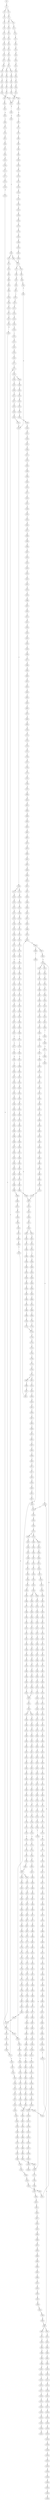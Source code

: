 strict digraph  {
	S0 -> S1 [ label = C ];
	S1 -> S2 [ label = C ];
	S1 -> S3 [ label = T ];
	S2 -> S4 [ label = G ];
	S3 -> S5 [ label = G ];
	S4 -> S6 [ label = G ];
	S5 -> S7 [ label = G ];
	S5 -> S8 [ label = C ];
	S6 -> S9 [ label = C ];
	S7 -> S10 [ label = C ];
	S8 -> S11 [ label = C ];
	S9 -> S12 [ label = C ];
	S10 -> S13 [ label = C ];
	S11 -> S14 [ label = C ];
	S12 -> S15 [ label = C ];
	S13 -> S16 [ label = C ];
	S14 -> S17 [ label = T ];
	S15 -> S18 [ label = A ];
	S16 -> S19 [ label = A ];
	S17 -> S20 [ label = A ];
	S18 -> S21 [ label = G ];
	S19 -> S22 [ label = G ];
	S20 -> S23 [ label = G ];
	S21 -> S24 [ label = T ];
	S22 -> S25 [ label = G ];
	S23 -> S26 [ label = G ];
	S24 -> S27 [ label = T ];
	S25 -> S28 [ label = T ];
	S26 -> S29 [ label = T ];
	S27 -> S30 [ label = G ];
	S28 -> S31 [ label = G ];
	S29 -> S32 [ label = G ];
	S30 -> S33 [ label = T ];
	S31 -> S34 [ label = C ];
	S31 -> S35 [ label = G ];
	S32 -> S36 [ label = T ];
	S33 -> S37 [ label = G ];
	S34 -> S38 [ label = G ];
	S35 -> S39 [ label = G ];
	S36 -> S40 [ label = G ];
	S37 -> S41 [ label = C ];
	S38 -> S42 [ label = C ];
	S39 -> S43 [ label = C ];
	S40 -> S44 [ label = C ];
	S41 -> S45 [ label = G ];
	S42 -> S46 [ label = G ];
	S43 -> S47 [ label = T ];
	S44 -> S48 [ label = G ];
	S45 -> S49 [ label = T ];
	S46 -> S50 [ label = T ];
	S47 -> S51 [ label = T ];
	S48 -> S52 [ label = T ];
	S49 -> S53 [ label = C ];
	S50 -> S54 [ label = C ];
	S51 -> S55 [ label = C ];
	S52 -> S56 [ label = C ];
	S53 -> S57 [ label = G ];
	S54 -> S58 [ label = G ];
	S55 -> S59 [ label = G ];
	S56 -> S57 [ label = G ];
	S57 -> S60 [ label = A ];
	S58 -> S61 [ label = T ];
	S59 -> S62 [ label = A ];
	S60 -> S63 [ label = A ];
	S61 -> S64 [ label = G ];
	S62 -> S65 [ label = A ];
	S63 -> S66 [ label = C ];
	S64 -> S67 [ label = C ];
	S65 -> S68 [ label = C ];
	S66 -> S69 [ label = C ];
	S66 -> S70 [ label = A ];
	S67 -> S71 [ label = A ];
	S68 -> S72 [ label = A ];
	S69 -> S73 [ label = T ];
	S70 -> S74 [ label = C ];
	S71 -> S75 [ label = T ];
	S72 -> S76 [ label = C ];
	S73 -> S77 [ label = T ];
	S73 -> S78 [ label = G ];
	S74 -> S79 [ label = C ];
	S75 -> S80 [ label = C ];
	S76 -> S81 [ label = G ];
	S77 -> S82 [ label = C ];
	S78 -> S83 [ label = T ];
	S79 -> S84 [ label = C ];
	S80 -> S85 [ label = C ];
	S81 -> S86 [ label = C ];
	S82 -> S87 [ label = G ];
	S83 -> S88 [ label = C ];
	S84 -> S89 [ label = G ];
	S85 -> S90 [ label = G ];
	S86 -> S91 [ label = G ];
	S87 -> S92 [ label = T ];
	S88 -> S93 [ label = G ];
	S89 -> S94 [ label = T ];
	S90 -> S95 [ label = C ];
	S91 -> S96 [ label = C ];
	S92 -> S97 [ label = A ];
	S93 -> S98 [ label = C ];
	S94 -> S99 [ label = A ];
	S95 -> S100 [ label = A ];
	S96 -> S101 [ label = A ];
	S97 -> S102 [ label = C ];
	S98 -> S103 [ label = G ];
	S99 -> S104 [ label = C ];
	S100 -> S105 [ label = C ];
	S101 -> S106 [ label = C ];
	S102 -> S107 [ label = T ];
	S103 -> S108 [ label = C ];
	S104 -> S109 [ label = G ];
	S105 -> S110 [ label = G ];
	S106 -> S111 [ label = G ];
	S107 -> S112 [ label = T ];
	S108 -> S113 [ label = G ];
	S108 -> S114 [ label = A ];
	S109 -> S115 [ label = T ];
	S110 -> S116 [ label = T ];
	S111 -> S117 [ label = T ];
	S112 -> S118 [ label = C ];
	S113 -> S119 [ label = A ];
	S114 -> S120 [ label = A ];
	S115 -> S121 [ label = C ];
	S116 -> S122 [ label = C ];
	S117 -> S123 [ label = C ];
	S118 -> S124 [ label = A ];
	S119 -> S125 [ label = G ];
	S120 -> S126 [ label = C ];
	S121 -> S127 [ label = C ];
	S122 -> S128 [ label = G ];
	S123 -> S129 [ label = C ];
	S124 -> S130 [ label = A ];
	S125 -> S131 [ label = C ];
	S126 -> S132 [ label = C ];
	S127 -> S133 [ label = A ];
	S128 -> S134 [ label = A ];
	S129 -> S135 [ label = A ];
	S130 -> S136 [ label = G ];
	S131 -> S137 [ label = A ];
	S132 -> S138 [ label = C ];
	S133 -> S139 [ label = G ];
	S134 -> S140 [ label = G ];
	S135 -> S141 [ label = G ];
	S136 -> S142 [ label = C ];
	S137 -> S143 [ label = G ];
	S138 -> S144 [ label = G ];
	S139 -> S145 [ label = C ];
	S140 -> S146 [ label = C ];
	S141 -> S145 [ label = C ];
	S142 -> S147 [ label = G ];
	S143 -> S148 [ label = T ];
	S144 -> S149 [ label = T ];
	S145 -> S150 [ label = T ];
	S145 -> S151 [ label = G ];
	S146 -> S152 [ label = G ];
	S147 -> S153 [ label = A ];
	S148 -> S154 [ label = G ];
	S149 -> S155 [ label = A ];
	S150 -> S156 [ label = T ];
	S151 -> S157 [ label = A ];
	S152 -> S158 [ label = A ];
	S153 -> S159 [ label = G ];
	S154 -> S160 [ label = C ];
	S155 -> S161 [ label = C ];
	S156 -> S162 [ label = C ];
	S157 -> S163 [ label = G ];
	S158 -> S164 [ label = G ];
	S159 -> S165 [ label = T ];
	S160 -> S166 [ label = A ];
	S161 -> S167 [ label = A ];
	S162 -> S168 [ label = A ];
	S163 -> S169 [ label = T ];
	S164 -> S170 [ label = T ];
	S165 -> S171 [ label = C ];
	S166 -> S172 [ label = A ];
	S167 -> S173 [ label = G ];
	S168 -> S174 [ label = C ];
	S169 -> S175 [ label = C ];
	S170 -> S176 [ label = C ];
	S171 -> S177 [ label = C ];
	S172 -> S178 [ label = C ];
	S173 -> S179 [ label = C ];
	S174 -> S180 [ label = G ];
	S175 -> S177 [ label = C ];
	S175 -> S181 [ label = T ];
	S176 -> S182 [ label = G ];
	S177 -> S183 [ label = C ];
	S178 -> S184 [ label = A ];
	S179 -> S185 [ label = A ];
	S180 -> S186 [ label = C ];
	S181 -> S187 [ label = C ];
	S182 -> S188 [ label = A ];
	S183 -> S189 [ label = T ];
	S183 -> S190 [ label = G ];
	S184 -> S191 [ label = G ];
	S185 -> S192 [ label = G ];
	S186 -> S193 [ label = C ];
	S187 -> S194 [ label = G ];
	S188 -> S195 [ label = A ];
	S189 -> S196 [ label = C ];
	S190 -> S197 [ label = C ];
	S191 -> S198 [ label = C ];
	S192 -> S199 [ label = G ];
	S193 -> S200 [ label = C ];
	S194 -> S201 [ label = T ];
	S195 -> S202 [ label = C ];
	S196 -> S203 [ label = C ];
	S197 -> S204 [ label = C ];
	S198 -> S205 [ label = T ];
	S199 -> S206 [ label = T ];
	S200 -> S207 [ label = T ];
	S201 -> S208 [ label = C ];
	S202 -> S209 [ label = C ];
	S203 -> S210 [ label = G ];
	S204 -> S211 [ label = T ];
	S205 -> S212 [ label = A ];
	S206 -> S213 [ label = G ];
	S207 -> S214 [ label = T ];
	S208 -> S215 [ label = T ];
	S209 -> S73 [ label = T ];
	S210 -> S216 [ label = G ];
	S211 -> S217 [ label = G ];
	S212 -> S218 [ label = C ];
	S213 -> S219 [ label = C ];
	S214 -> S220 [ label = C ];
	S215 -> S221 [ label = G ];
	S216 -> S222 [ label = T ];
	S217 -> S223 [ label = T ];
	S218 -> S224 [ label = G ];
	S219 -> S225 [ label = A ];
	S220 -> S226 [ label = A ];
	S221 -> S227 [ label = T ];
	S222 -> S228 [ label = C ];
	S223 -> S229 [ label = C ];
	S224 -> S230 [ label = A ];
	S225 -> S231 [ label = C ];
	S226 -> S232 [ label = T ];
	S227 -> S233 [ label = T ];
	S228 -> S234 [ label = T ];
	S229 -> S235 [ label = G ];
	S230 -> S236 [ label = G ];
	S231 -> S237 [ label = G ];
	S232 -> S238 [ label = C ];
	S233 -> S239 [ label = C ];
	S234 -> S240 [ label = G ];
	S235 -> S241 [ label = C ];
	S236 -> S242 [ label = A ];
	S237 -> S243 [ label = C ];
	S238 -> S244 [ label = C ];
	S239 -> S245 [ label = C ];
	S240 -> S246 [ label = G ];
	S241 -> S103 [ label = G ];
	S242 -> S247 [ label = A ];
	S243 -> S248 [ label = G ];
	S244 -> S249 [ label = A ];
	S245 -> S250 [ label = G ];
	S246 -> S251 [ label = A ];
	S247 -> S252 [ label = C ];
	S248 -> S253 [ label = G ];
	S249 -> S254 [ label = G ];
	S250 -> S255 [ label = T ];
	S251 -> S256 [ label = G ];
	S252 -> S257 [ label = T ];
	S253 -> S258 [ label = T ];
	S254 -> S259 [ label = A ];
	S255 -> S260 [ label = G ];
	S256 -> S261 [ label = G ];
	S257 -> S262 [ label = G ];
	S258 -> S263 [ label = G ];
	S259 -> S264 [ label = A ];
	S260 -> S265 [ label = G ];
	S261 -> S266 [ label = G ];
	S262 -> S267 [ label = G ];
	S263 -> S268 [ label = C ];
	S264 -> S269 [ label = C ];
	S265 -> S270 [ label = C ];
	S266 -> S271 [ label = T ];
	S267 -> S272 [ label = C ];
	S268 -> S273 [ label = C ];
	S269 -> S274 [ label = C ];
	S270 -> S275 [ label = C ];
	S271 -> S276 [ label = G ];
	S272 -> S277 [ label = G ];
	S273 -> S278 [ label = G ];
	S274 -> S279 [ label = A ];
	S274 -> S280 [ label = G ];
	S275 -> S281 [ label = C ];
	S276 -> S282 [ label = T ];
	S277 -> S283 [ label = C ];
	S278 -> S284 [ label = C ];
	S279 -> S285 [ label = G ];
	S279 -> S286 [ label = C ];
	S280 -> S287 [ label = G ];
	S281 -> S288 [ label = G ];
	S282 -> S289 [ label = T ];
	S283 -> S290 [ label = A ];
	S284 -> S291 [ label = A ];
	S285 -> S292 [ label = A ];
	S286 -> S293 [ label = C ];
	S287 -> S294 [ label = A ];
	S288 -> S295 [ label = T ];
	S289 -> S296 [ label = C ];
	S290 -> S297 [ label = G ];
	S291 -> S298 [ label = A ];
	S292 -> S299 [ label = C ];
	S293 -> S300 [ label = A ];
	S294 -> S301 [ label = C ];
	S295 -> S302 [ label = C ];
	S296 -> S303 [ label = C ];
	S297 -> S304 [ label = C ];
	S298 -> S305 [ label = C ];
	S299 -> S306 [ label = T ];
	S300 -> S307 [ label = C ];
	S301 -> S308 [ label = G ];
	S302 -> S309 [ label = C ];
	S303 -> S310 [ label = A ];
	S304 -> S311 [ label = G ];
	S305 -> S312 [ label = C ];
	S306 -> S313 [ label = C ];
	S307 -> S314 [ label = C ];
	S308 -> S315 [ label = C ];
	S309 -> S316 [ label = A ];
	S310 -> S317 [ label = G ];
	S311 -> S318 [ label = G ];
	S312 -> S319 [ label = A ];
	S313 -> S320 [ label = C ];
	S314 -> S321 [ label = C ];
	S315 -> S322 [ label = C ];
	S316 -> S323 [ label = G ];
	S317 -> S324 [ label = C ];
	S318 -> S325 [ label = G ];
	S319 -> S326 [ label = G ];
	S320 -> S327 [ label = C ];
	S321 -> S328 [ label = C ];
	S322 -> S329 [ label = C ];
	S323 -> S330 [ label = T ];
	S324 -> S331 [ label = A ];
	S325 -> S332 [ label = T ];
	S326 -> S333 [ label = T ];
	S327 -> S334 [ label = A ];
	S328 -> S335 [ label = T ];
	S329 -> S336 [ label = A ];
	S330 -> S337 [ label = A ];
	S331 -> S338 [ label = G ];
	S332 -> S339 [ label = G ];
	S333 -> S340 [ label = C ];
	S334 -> S341 [ label = T ];
	S335 -> S342 [ label = T ];
	S336 -> S343 [ label = T ];
	S337 -> S344 [ label = G ];
	S338 -> S345 [ label = A ];
	S339 -> S346 [ label = C ];
	S340 -> S347 [ label = G ];
	S341 -> S348 [ label = C ];
	S342 -> S349 [ label = C ];
	S343 -> S350 [ label = C ];
	S344 -> S351 [ label = G ];
	S344 -> S352 [ label = C ];
	S345 -> S353 [ label = T ];
	S346 -> S354 [ label = C ];
	S347 -> S355 [ label = C ];
	S348 -> S356 [ label = T ];
	S349 -> S357 [ label = C ];
	S349 -> S358 [ label = G ];
	S350 -> S359 [ label = G ];
	S351 -> S360 [ label = G ];
	S352 -> S361 [ label = T ];
	S353 -> S362 [ label = A ];
	S354 -> S363 [ label = G ];
	S355 -> S364 [ label = G ];
	S356 -> S365 [ label = G ];
	S357 -> S366 [ label = T ];
	S358 -> S367 [ label = A ];
	S359 -> S368 [ label = T ];
	S360 -> S369 [ label = T ];
	S361 -> S370 [ label = C ];
	S362 -> S371 [ label = A ];
	S363 -> S372 [ label = C ];
	S364 -> S373 [ label = C ];
	S365 -> S374 [ label = C ];
	S366 -> S375 [ label = G ];
	S367 -> S376 [ label = T ];
	S368 -> S377 [ label = C ];
	S369 -> S378 [ label = C ];
	S370 -> S379 [ label = C ];
	S371 -> S380 [ label = A ];
	S372 -> S381 [ label = C ];
	S373 -> S382 [ label = A ];
	S374 -> S383 [ label = C ];
	S375 -> S384 [ label = T ];
	S376 -> S385 [ label = C ];
	S377 -> S386 [ label = C ];
	S378 -> S387 [ label = A ];
	S379 -> S388 [ label = A ];
	S380 -> S389 [ label = A ];
	S381 -> S390 [ label = G ];
	S382 -> S391 [ label = G ];
	S383 -> S392 [ label = A ];
	S384 -> S393 [ label = C ];
	S385 -> S394 [ label = G ];
	S386 -> S395 [ label = T ];
	S387 -> S396 [ label = C ];
	S388 -> S397 [ label = C ];
	S389 -> S398 [ label = A ];
	S390 -> S399 [ label = G ];
	S391 -> S400 [ label = C ];
	S392 -> S401 [ label = G ];
	S393 -> S402 [ label = C ];
	S394 -> S403 [ label = T ];
	S395 -> S404 [ label = C ];
	S396 -> S405 [ label = T ];
	S397 -> S406 [ label = C ];
	S398 -> S407 [ label = C ];
	S399 -> S408 [ label = T ];
	S400 -> S409 [ label = C ];
	S401 -> S410 [ label = T ];
	S402 -> S411 [ label = T ];
	S403 -> S412 [ label = T ];
	S404 -> S413 [ label = T ];
	S405 -> S414 [ label = C ];
	S406 -> S415 [ label = G ];
	S407 -> S416 [ label = T ];
	S408 -> S417 [ label = G ];
	S409 -> S418 [ label = G ];
	S410 -> S419 [ label = C ];
	S411 -> S420 [ label = T ];
	S412 -> S421 [ label = T ];
	S413 -> S422 [ label = T ];
	S414 -> S423 [ label = G ];
	S415 -> S424 [ label = G ];
	S416 -> S425 [ label = T ];
	S417 -> S426 [ label = G ];
	S418 -> S427 [ label = G ];
	S419 -> S428 [ label = G ];
	S420 -> S429 [ label = G ];
	S421 -> S430 [ label = G ];
	S422 -> S431 [ label = C ];
	S423 -> S432 [ label = C ];
	S424 -> S433 [ label = A ];
	S425 -> S434 [ label = T ];
	S426 -> S435 [ label = T ];
	S427 -> S436 [ label = T ];
	S428 -> S437 [ label = T ];
	S429 -> S438 [ label = T ];
	S430 -> S439 [ label = T ];
	S431 -> S440 [ label = T ];
	S432 -> S441 [ label = T ];
	S433 -> S442 [ label = C ];
	S434 -> S443 [ label = G ];
	S435 -> S444 [ label = G ];
	S436 -> S445 [ label = G ];
	S437 -> S446 [ label = A ];
	S438 -> S447 [ label = A ];
	S439 -> S448 [ label = A ];
	S440 -> S449 [ label = C ];
	S441 -> S450 [ label = T ];
	S442 -> S451 [ label = G ];
	S443 -> S452 [ label = C ];
	S444 -> S453 [ label = G ];
	S445 -> S454 [ label = G ];
	S446 -> S455 [ label = A ];
	S447 -> S456 [ label = G ];
	S448 -> S457 [ label = G ];
	S449 -> S458 [ label = G ];
	S450 -> S459 [ label = C ];
	S451 -> S460 [ label = T ];
	S452 -> S461 [ label = C ];
	S453 -> S462 [ label = A ];
	S454 -> S463 [ label = A ];
	S455 -> S464 [ label = G ];
	S456 -> S465 [ label = G ];
	S457 -> S466 [ label = G ];
	S458 -> S467 [ label = G ];
	S459 -> S468 [ label = A ];
	S460 -> S469 [ label = C ];
	S461 -> S470 [ label = G ];
	S462 -> S471 [ label = A ];
	S463 -> S472 [ label = A ];
	S464 -> S473 [ label = A ];
	S465 -> S474 [ label = A ];
	S466 -> S475 [ label = A ];
	S467 -> S476 [ label = A ];
	S468 -> S477 [ label = T ];
	S469 -> S478 [ label = G ];
	S470 -> S479 [ label = T ];
	S471 -> S480 [ label = C ];
	S472 -> S481 [ label = G ];
	S473 -> S482 [ label = C ];
	S474 -> S483 [ label = G ];
	S475 -> S484 [ label = A ];
	S476 -> S485 [ label = G ];
	S477 -> S486 [ label = C ];
	S478 -> S487 [ label = T ];
	S479 -> S488 [ label = A ];
	S480 -> S489 [ label = C ];
	S481 -> S490 [ label = A ];
	S482 -> S491 [ label = G ];
	S483 -> S492 [ label = A ];
	S484 -> S493 [ label = A ];
	S485 -> S494 [ label = A ];
	S486 -> S495 [ label = C ];
	S487 -> S496 [ label = G ];
	S488 -> S497 [ label = G ];
	S489 -> S498 [ label = T ];
	S490 -> S499 [ label = A ];
	S491 -> S500 [ label = G ];
	S492 -> S501 [ label = G ];
	S493 -> S502 [ label = G ];
	S494 -> S503 [ label = G ];
	S495 -> S249 [ label = A ];
	S496 -> S504 [ label = A ];
	S497 -> S505 [ label = C ];
	S498 -> S506 [ label = C ];
	S499 -> S507 [ label = C ];
	S500 -> S508 [ label = C ];
	S501 -> S509 [ label = G ];
	S502 -> S510 [ label = G ];
	S503 -> S511 [ label = G ];
	S504 -> S512 [ label = C ];
	S505 -> S513 [ label = C ];
	S506 -> S514 [ label = G ];
	S507 -> S515 [ label = G ];
	S508 -> S516 [ label = T ];
	S509 -> S517 [ label = T ];
	S510 -> S518 [ label = T ];
	S511 -> S519 [ label = T ];
	S512 -> S520 [ label = C ];
	S513 -> S521 [ label = G ];
	S514 -> S522 [ label = G ];
	S515 -> S523 [ label = G ];
	S516 -> S524 [ label = C ];
	S517 -> S525 [ label = C ];
	S518 -> S526 [ label = C ];
	S519 -> S525 [ label = C ];
	S520 -> S527 [ label = G ];
	S521 -> S528 [ label = G ];
	S522 -> S529 [ label = C ];
	S523 -> S530 [ label = C ];
	S524 -> S531 [ label = T ];
	S525 -> S532 [ label = C ];
	S526 -> S533 [ label = C ];
	S527 -> S534 [ label = G ];
	S528 -> S535 [ label = T ];
	S529 -> S536 [ label = A ];
	S530 -> S537 [ label = A ];
	S531 -> S538 [ label = C ];
	S532 -> S539 [ label = C ];
	S533 -> S540 [ label = C ];
	S534 -> S541 [ label = T ];
	S535 -> S542 [ label = G ];
	S536 -> S543 [ label = C ];
	S537 -> S544 [ label = C ];
	S538 -> S545 [ label = G ];
	S539 -> S546 [ label = A ];
	S539 -> S547 [ label = G ];
	S540 -> S548 [ label = G ];
	S541 -> S549 [ label = C ];
	S542 -> S550 [ label = A ];
	S543 -> S551 [ label = G ];
	S544 -> S552 [ label = C ];
	S544 -> S553 [ label = T ];
	S545 -> S554 [ label = A ];
	S546 -> S555 [ label = G ];
	S547 -> S556 [ label = G ];
	S548 -> S557 [ label = A ];
	S549 -> S558 [ label = G ];
	S550 -> S559 [ label = C ];
	S551 -> S560 [ label = C ];
	S552 -> S561 [ label = G ];
	S553 -> S562 [ label = G ];
	S554 -> S563 [ label = A ];
	S555 -> S564 [ label = A ];
	S556 -> S565 [ label = A ];
	S557 -> S566 [ label = A ];
	S558 -> S567 [ label = C ];
	S559 -> S568 [ label = G ];
	S560 -> S569 [ label = G ];
	S561 -> S570 [ label = G ];
	S562 -> S571 [ label = G ];
	S563 -> S572 [ label = G ];
	S564 -> S573 [ label = G ];
	S565 -> S574 [ label = G ];
	S566 -> S575 [ label = G ];
	S567 -> S576 [ label = G ];
	S568 -> S577 [ label = T ];
	S569 -> S578 [ label = C ];
	S570 -> S579 [ label = G ];
	S571 -> S580 [ label = G ];
	S572 -> S581 [ label = T ];
	S573 -> S582 [ label = C ];
	S574 -> S583 [ label = G ];
	S575 -> S584 [ label = T ];
	S576 -> S585 [ label = T ];
	S577 -> S586 [ label = G ];
	S578 -> S587 [ label = G ];
	S579 -> S588 [ label = A ];
	S580 -> S589 [ label = A ];
	S581 -> S590 [ label = C ];
	S582 -> S591 [ label = C ];
	S583 -> S592 [ label = C ];
	S584 -> S593 [ label = C ];
	S585 -> S594 [ label = A ];
	S586 -> S595 [ label = G ];
	S587 -> S596 [ label = C ];
	S587 -> S597 [ label = G ];
	S588 -> S598 [ label = A ];
	S589 -> S599 [ label = A ];
	S590 -> S600 [ label = G ];
	S591 -> S601 [ label = A ];
	S592 -> S602 [ label = G ];
	S593 -> S603 [ label = G ];
	S594 -> S604 [ label = G ];
	S595 -> S605 [ label = G ];
	S596 -> S606 [ label = G ];
	S597 -> S607 [ label = C ];
	S598 -> S608 [ label = T ];
	S599 -> S609 [ label = C ];
	S600 -> S610 [ label = C ];
	S601 -> S611 [ label = C ];
	S602 -> S612 [ label = T ];
	S603 -> S613 [ label = A ];
	S604 -> S614 [ label = C ];
	S605 -> S615 [ label = T ];
	S606 -> S616 [ label = T ];
	S607 -> S617 [ label = T ];
	S608 -> S618 [ label = T ];
	S609 -> S619 [ label = T ];
	S610 -> S620 [ label = G ];
	S611 -> S621 [ label = G ];
	S612 -> S622 [ label = G ];
	S613 -> S623 [ label = G ];
	S614 -> S624 [ label = C ];
	S615 -> S625 [ label = A ];
	S616 -> S626 [ label = C ];
	S617 -> S627 [ label = G ];
	S618 -> S628 [ label = G ];
	S619 -> S629 [ label = G ];
	S620 -> S630 [ label = G ];
	S621 -> S631 [ label = G ];
	S622 -> S632 [ label = G ];
	S623 -> S633 [ label = G ];
	S624 -> S634 [ label = G ];
	S625 -> S635 [ label = C ];
	S626 -> S636 [ label = G ];
	S627 -> S637 [ label = G ];
	S628 -> S638 [ label = A ];
	S629 -> S639 [ label = G ];
	S630 -> S640 [ label = C ];
	S631 -> S641 [ label = T ];
	S632 -> S642 [ label = T ];
	S633 -> S643 [ label = T ];
	S634 -> S644 [ label = C ];
	S635 -> S645 [ label = T ];
	S636 -> S646 [ label = A ];
	S637 -> S647 [ label = A ];
	S638 -> S648 [ label = A ];
	S639 -> S649 [ label = A ];
	S640 -> S650 [ label = T ];
	S641 -> S651 [ label = T ];
	S642 -> S652 [ label = A ];
	S643 -> S653 [ label = A ];
	S644 -> S654 [ label = T ];
	S645 -> S655 [ label = A ];
	S646 -> S656 [ label = C ];
	S647 -> S657 [ label = A ];
	S648 -> S658 [ label = C ];
	S649 -> S659 [ label = C ];
	S650 -> S660 [ label = A ];
	S651 -> S661 [ label = A ];
	S652 -> S662 [ label = T ];
	S653 -> S663 [ label = T ];
	S654 -> S664 [ label = G ];
	S655 -> S665 [ label = T ];
	S656 -> S666 [ label = G ];
	S657 -> S667 [ label = T ];
	S658 -> S668 [ label = C ];
	S659 -> S669 [ label = C ];
	S660 -> S670 [ label = T ];
	S661 -> S671 [ label = C ];
	S662 -> S672 [ label = G ];
	S663 -> S673 [ label = A ];
	S664 -> S674 [ label = G ];
	S665 -> S675 [ label = T ];
	S666 -> S676 [ label = C ];
	S667 -> S677 [ label = G ];
	S668 -> S678 [ label = C ];
	S669 -> S679 [ label = C ];
	S670 -> S680 [ label = A ];
	S671 -> S681 [ label = T ];
	S672 -> S682 [ label = A ];
	S673 -> S683 [ label = A ];
	S674 -> S684 [ label = A ];
	S675 -> S685 [ label = G ];
	S676 -> S686 [ label = G ];
	S677 -> S687 [ label = G ];
	S678 -> S688 [ label = G ];
	S679 -> S689 [ label = G ];
	S680 -> S690 [ label = G ];
	S681 -> S691 [ label = G ];
	S682 -> S692 [ label = G ];
	S683 -> S693 [ label = G ];
	S684 -> S694 [ label = A ];
	S685 -> S695 [ label = G ];
	S686 -> S696 [ label = C ];
	S687 -> S697 [ label = G ];
	S688 -> S698 [ label = T ];
	S689 -> S699 [ label = T ];
	S690 -> S700 [ label = T ];
	S691 -> S701 [ label = C ];
	S692 -> S702 [ label = C ];
	S693 -> S703 [ label = T ];
	S694 -> S704 [ label = G ];
	S695 -> S705 [ label = A ];
	S696 -> S706 [ label = C ];
	S697 -> S707 [ label = G ];
	S698 -> S708 [ label = C ];
	S699 -> S709 [ label = C ];
	S700 -> S710 [ label = A ];
	S701 -> S711 [ label = A ];
	S702 -> S712 [ label = G ];
	S703 -> S713 [ label = C ];
	S704 -> S714 [ label = A ];
	S705 -> S715 [ label = A ];
	S706 -> S716 [ label = T ];
	S707 -> S717 [ label = T ];
	S708 -> S718 [ label = T ];
	S709 -> S719 [ label = T ];
	S710 -> S720 [ label = G ];
	S711 -> S721 [ label = G ];
	S712 -> S722 [ label = G ];
	S713 -> S723 [ label = G ];
	S714 -> S724 [ label = A ];
	S715 -> S725 [ label = C ];
	S716 -> S726 [ label = C ];
	S717 -> S727 [ label = C ];
	S718 -> S728 [ label = C ];
	S719 -> S728 [ label = C ];
	S720 -> S729 [ label = C ];
	S721 -> S730 [ label = A ];
	S722 -> S731 [ label = T ];
	S723 -> S732 [ label = T ];
	S724 -> S507 [ label = C ];
	S725 -> S733 [ label = G ];
	S726 -> S734 [ label = G ];
	S727 -> S735 [ label = C ];
	S728 -> S736 [ label = G ];
	S729 -> S737 [ label = C ];
	S730 -> S738 [ label = C ];
	S731 -> S739 [ label = C ];
	S732 -> S740 [ label = G ];
	S733 -> S741 [ label = G ];
	S734 -> S742 [ label = G ];
	S735 -> S743 [ label = G ];
	S736 -> S744 [ label = G ];
	S737 -> S745 [ label = G ];
	S738 -> S746 [ label = G ];
	S739 -> S747 [ label = G ];
	S740 -> S748 [ label = G ];
	S741 -> S749 [ label = T ];
	S742 -> S750 [ label = G ];
	S743 -> S751 [ label = C ];
	S744 -> S752 [ label = C ];
	S745 -> S753 [ label = A ];
	S746 -> S754 [ label = G ];
	S747 -> S755 [ label = C ];
	S748 -> S756 [ label = T ];
	S749 -> S757 [ label = A ];
	S750 -> S758 [ label = C ];
	S751 -> S759 [ label = C ];
	S752 -> S760 [ label = A ];
	S753 -> S761 [ label = A ];
	S754 -> S762 [ label = A ];
	S755 -> S763 [ label = A ];
	S756 -> S764 [ label = A ];
	S757 -> S765 [ label = C ];
	S758 -> S766 [ label = T ];
	S759 -> S767 [ label = G ];
	S760 -> S768 [ label = C ];
	S761 -> S769 [ label = A ];
	S762 -> S770 [ label = C ];
	S763 -> S771 [ label = C ];
	S764 -> S772 [ label = C ];
	S765 -> S773 [ label = G ];
	S766 -> S774 [ label = C ];
	S767 -> S775 [ label = G ];
	S768 -> S776 [ label = C ];
	S769 -> S777 [ label = C ];
	S770 -> S778 [ label = A ];
	S771 -> S779 [ label = G ];
	S772 -> S780 [ label = C ];
	S773 -> S781 [ label = A ];
	S774 -> S782 [ label = A ];
	S775 -> S783 [ label = A ];
	S776 -> S784 [ label = G ];
	S777 -> S785 [ label = C ];
	S778 -> S786 [ label = C ];
	S779 -> S787 [ label = C ];
	S780 -> S788 [ label = G ];
	S781 -> S789 [ label = A ];
	S782 -> S790 [ label = C ];
	S783 -> S791 [ label = A ];
	S784 -> S792 [ label = A ];
	S785 -> S793 [ label = C ];
	S786 -> S794 [ label = A ];
	S787 -> S795 [ label = G ];
	S788 -> S796 [ label = G ];
	S789 -> S797 [ label = G ];
	S790 -> S798 [ label = G ];
	S791 -> S799 [ label = C ];
	S792 -> S800 [ label = G ];
	S792 -> S801 [ label = A ];
	S793 -> S802 [ label = C ];
	S794 -> S803 [ label = C ];
	S795 -> S804 [ label = C ];
	S796 -> S805 [ label = T ];
	S797 -> S806 [ label = A ];
	S798 -> S807 [ label = T ];
	S799 -> S808 [ label = T ];
	S800 -> S809 [ label = T ];
	S801 -> S810 [ label = T ];
	S802 -> S811 [ label = G ];
	S803 -> S812 [ label = C ];
	S804 -> S587 [ label = G ];
	S805 -> S813 [ label = G ];
	S806 -> S814 [ label = A ];
	S807 -> S815 [ label = C ];
	S808 -> S816 [ label = G ];
	S809 -> S817 [ label = C ];
	S810 -> S818 [ label = G ];
	S811 -> S819 [ label = A ];
	S812 -> S820 [ label = T ];
	S813 -> S821 [ label = G ];
	S814 -> S822 [ label = G ];
	S815 -> S823 [ label = C ];
	S816 -> S824 [ label = C ];
	S817 -> S825 [ label = C ];
	S818 -> S826 [ label = T ];
	S819 -> S827 [ label = C ];
	S820 -> S828 [ label = C ];
	S821 -> S829 [ label = T ];
	S822 -> S830 [ label = T ];
	S823 -> S831 [ label = A ];
	S824 -> S832 [ label = A ];
	S825 -> S833 [ label = A ];
	S826 -> S834 [ label = A ];
	S827 -> S835 [ label = T ];
	S828 -> S836 [ label = T ];
	S829 -> S837 [ label = T ];
	S830 -> S838 [ label = G ];
	S831 -> S141 [ label = G ];
	S832 -> S839 [ label = A ];
	S833 -> S840 [ label = G ];
	S834 -> S841 [ label = G ];
	S835 -> S842 [ label = A ];
	S836 -> S843 [ label = A ];
	S837 -> S844 [ label = A ];
	S838 -> S845 [ label = T ];
	S839 -> S846 [ label = C ];
	S840 -> S847 [ label = T ];
	S840 -> S848 [ label = C ];
	S841 -> S849 [ label = T ];
	S842 -> S850 [ label = G ];
	S843 -> S851 [ label = G ];
	S844 -> S852 [ label = G ];
	S845 -> S853 [ label = C ];
	S846 -> S854 [ label = C ];
	S847 -> S855 [ label = A ];
	S848 -> S856 [ label = T ];
	S849 -> S857 [ label = T ];
	S850 -> S858 [ label = A ];
	S851 -> S859 [ label = A ];
	S852 -> S860 [ label = A ];
	S853 -> S861 [ label = C ];
	S854 -> S862 [ label = A ];
	S855 -> S344 [ label = G ];
	S856 -> S156 [ label = T ];
	S857 -> S863 [ label = T ];
	S858 -> S864 [ label = A ];
	S859 -> S865 [ label = A ];
	S860 -> S866 [ label = A ];
	S861 -> S867 [ label = T ];
	S862 -> S868 [ label = G ];
	S863 -> S869 [ label = C ];
	S864 -> S870 [ label = T ];
	S865 -> S871 [ label = C ];
	S866 -> S872 [ label = G ];
	S867 -> S873 [ label = G ];
	S868 -> S874 [ label = A ];
	S869 -> S875 [ label = A ];
	S870 -> S876 [ label = C ];
	S871 -> S877 [ label = G ];
	S872 -> S878 [ label = G ];
	S873 -> S879 [ label = G ];
	S874 -> S880 [ label = A ];
	S875 -> S881 [ label = C ];
	S876 -> S882 [ label = G ];
	S877 -> S883 [ label = A ];
	S878 -> S884 [ label = G ];
	S879 -> S885 [ label = C ];
	S880 -> S886 [ label = C ];
	S881 -> S887 [ label = T ];
	S882 -> S888 [ label = G ];
	S883 -> S889 [ label = G ];
	S884 -> S890 [ label = G ];
	S885 -> S891 [ label = C ];
	S886 -> S892 [ label = A ];
	S887 -> S893 [ label = C ];
	S888 -> S894 [ label = G ];
	S889 -> S895 [ label = G ];
	S890 -> S896 [ label = G ];
	S891 -> S897 [ label = T ];
	S892 -> S898 [ label = G ];
	S893 -> S899 [ label = C ];
	S894 -> S900 [ label = T ];
	S895 -> S901 [ label = T ];
	S896 -> S902 [ label = T ];
	S897 -> S903 [ label = G ];
	S898 -> S904 [ label = C ];
	S899 -> S905 [ label = T ];
	S900 -> S906 [ label = A ];
	S901 -> S907 [ label = G ];
	S902 -> S908 [ label = C ];
	S903 -> S909 [ label = G ];
	S904 -> S910 [ label = C ];
	S905 -> S911 [ label = T ];
	S906 -> S912 [ label = T ];
	S907 -> S913 [ label = T ];
	S908 -> S914 [ label = C ];
	S909 -> S915 [ label = G ];
	S910 -> S916 [ label = G ];
	S911 -> S917 [ label = T ];
	S912 -> S918 [ label = C ];
	S913 -> S919 [ label = C ];
	S914 -> S920 [ label = G ];
	S915 -> S921 [ label = T ];
	S916 -> S922 [ label = T ];
	S917 -> S923 [ label = C ];
	S918 -> S924 [ label = C ];
	S919 -> S925 [ label = C ];
	S920 -> S926 [ label = T ];
	S921 -> S927 [ label = C ];
	S922 -> S928 [ label = C ];
	S923 -> S929 [ label = A ];
	S924 -> S930 [ label = C ];
	S925 -> S931 [ label = C ];
	S926 -> S932 [ label = C ];
	S927 -> S933 [ label = C ];
	S928 -> S934 [ label = C ];
	S929 -> S935 [ label = T ];
	S930 -> S936 [ label = G ];
	S931 -> S937 [ label = T ];
	S932 -> S938 [ label = G ];
	S933 -> S939 [ label = C ];
	S934 -> S940 [ label = T ];
	S935 -> S941 [ label = C ];
	S936 -> S942 [ label = A ];
	S937 -> S943 [ label = G ];
	S938 -> S944 [ label = G ];
	S939 -> S945 [ label = G ];
	S940 -> S946 [ label = C ];
	S941 -> S947 [ label = C ];
	S942 -> S948 [ label = A ];
	S943 -> S949 [ label = T ];
	S944 -> S950 [ label = A ];
	S945 -> S951 [ label = A ];
	S946 -> S952 [ label = T ];
	S947 -> S953 [ label = A ];
	S948 -> S954 [ label = A ];
	S949 -> S955 [ label = C ];
	S950 -> S956 [ label = A ];
	S951 -> S957 [ label = G ];
	S952 -> S958 [ label = G ];
	S953 -> S254 [ label = G ];
	S954 -> S959 [ label = G ];
	S955 -> S960 [ label = C ];
	S956 -> S961 [ label = C ];
	S957 -> S962 [ label = T ];
	S958 -> S963 [ label = T ];
	S959 -> S964 [ label = T ];
	S960 -> S965 [ label = T ];
	S961 -> S966 [ label = A ];
	S961 -> S967 [ label = T ];
	S962 -> S968 [ label = C ];
	S963 -> S969 [ label = C ];
	S964 -> S970 [ label = G ];
	S965 -> S971 [ label = A ];
	S966 -> S972 [ label = G ];
	S967 -> S973 [ label = A ];
	S968 -> S974 [ label = C ];
	S969 -> S975 [ label = G ];
	S970 -> S976 [ label = T ];
	S971 -> S977 [ label = C ];
	S972 -> S978 [ label = G ];
	S973 -> S979 [ label = C ];
	S974 -> S833 [ label = A ];
	S975 -> S980 [ label = T ];
	S976 -> S981 [ label = C ];
	S977 -> S982 [ label = T ];
	S978 -> S983 [ label = A ];
	S979 -> S984 [ label = A ];
	S980 -> S985 [ label = G ];
	S981 -> S986 [ label = G ];
	S982 -> S987 [ label = A ];
	S983 -> S988 [ label = A ];
	S984 -> S989 [ label = A ];
	S985 -> S990 [ label = G ];
	S986 -> S991 [ label = T ];
	S987 -> S992 [ label = C ];
	S988 -> S993 [ label = T ];
	S989 -> S994 [ label = C ];
	S990 -> S995 [ label = T ];
	S991 -> S996 [ label = C ];
	S992 -> S997 [ label = C ];
	S993 -> S998 [ label = A ];
	S994 -> S999 [ label = G ];
	S995 -> S764 [ label = A ];
	S996 -> S1000 [ label = G ];
	S997 -> S1001 [ label = A ];
	S998 -> S1002 [ label = G ];
	S999 -> S1003 [ label = A ];
	S1000 -> S1004 [ label = G ];
	S1001 -> S1005 [ label = G ];
	S1002 -> S1006 [ label = T ];
	S1003 -> S1007 [ label = A ];
	S1004 -> S1008 [ label = A ];
	S1005 -> S1009 [ label = G ];
	S1006 -> S1010 [ label = C ];
	S1007 -> S1011 [ label = A ];
	S1008 -> S1012 [ label = A ];
	S1009 -> S1013 [ label = A ];
	S1010 -> S1014 [ label = T ];
	S1011 -> S1015 [ label = A ];
	S1012 -> S961 [ label = C ];
	S1013 -> S1016 [ label = G ];
	S1014 -> S1017 [ label = C ];
	S1015 -> S1018 [ label = C ];
	S1016 -> S1019 [ label = A ];
	S1017 -> S1020 [ label = T ];
	S1018 -> S1021 [ label = A ];
	S1019 -> S1022 [ label = G ];
	S1020 -> S1023 [ label = C ];
	S1021 -> S1024 [ label = G ];
	S1022 -> S1025 [ label = T ];
	S1023 -> S1026 [ label = T ];
	S1024 -> S1027 [ label = A ];
	S1025 -> S1028 [ label = C ];
	S1026 -> S1029 [ label = G ];
	S1027 -> S1030 [ label = A ];
	S1028 -> S1031 [ label = A ];
	S1029 -> S1032 [ label = A ];
	S1030 -> S1033 [ label = G ];
	S1031 -> S1034 [ label = G ];
	S1032 -> S1035 [ label = G ];
	S1033 -> S1036 [ label = G ];
	S1034 -> S1037 [ label = G ];
	S1035 -> S1038 [ label = T ];
	S1036 -> S1039 [ label = G ];
	S1037 -> S1040 [ label = A ];
	S1038 -> S1041 [ label = A ];
	S1039 -> S1042 [ label = G ];
	S1040 -> S1043 [ label = C ];
	S1042 -> S1044 [ label = T ];
	S1043 -> S1045 [ label = C ];
	S1044 -> S1046 [ label = C ];
	S1045 -> S1047 [ label = A ];
	S1046 -> S1048 [ label = T ];
	S1047 -> S1049 [ label = G ];
	S1048 -> S1050 [ label = C ];
	S1049 -> S1051 [ label = T ];
	S1050 -> S1052 [ label = T ];
	S1051 -> S1053 [ label = C ];
	S1052 -> S1054 [ label = C ];
	S1053 -> S1055 [ label = T ];
	S1054 -> S1056 [ label = G ];
	S1055 -> S1057 [ label = C ];
	S1056 -> S1058 [ label = T ];
	S1057 -> S1059 [ label = T ];
	S1058 -> S1060 [ label = G ];
	S1059 -> S1061 [ label = G ];
	S1060 -> S1062 [ label = G ];
	S1061 -> S1063 [ label = T ];
	S1062 -> S1064 [ label = T ];
	S1063 -> S1065 [ label = A ];
	S1064 -> S1066 [ label = A ];
}
